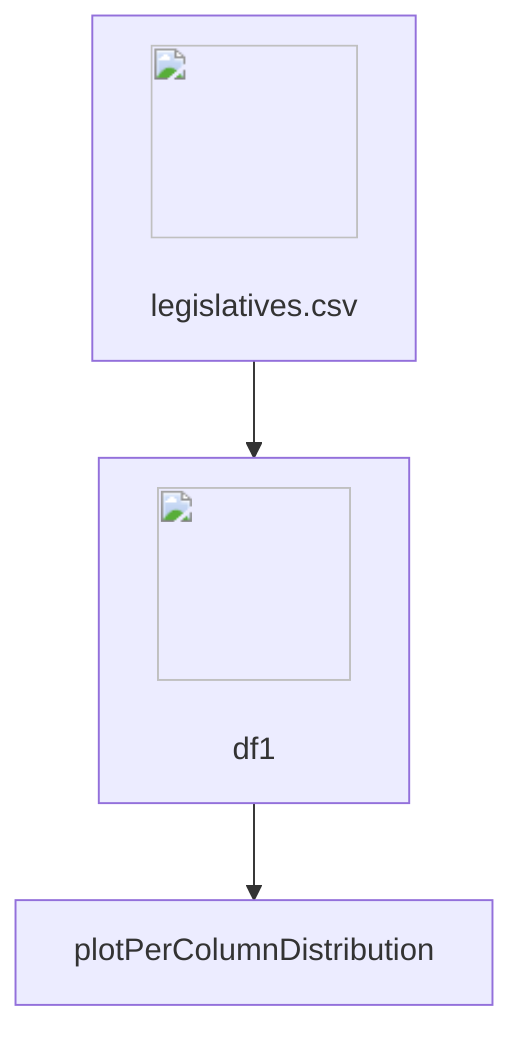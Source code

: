 flowchart TD
    A1["<img src='icons/file.svg' width=100 height=100/> <br/> legislatives.csv"] --> B1["<img src='icons/table.svg' width=100 height=100/> <br/> df1"]
    B1 --> C1["plotPerColumnDistribution"]